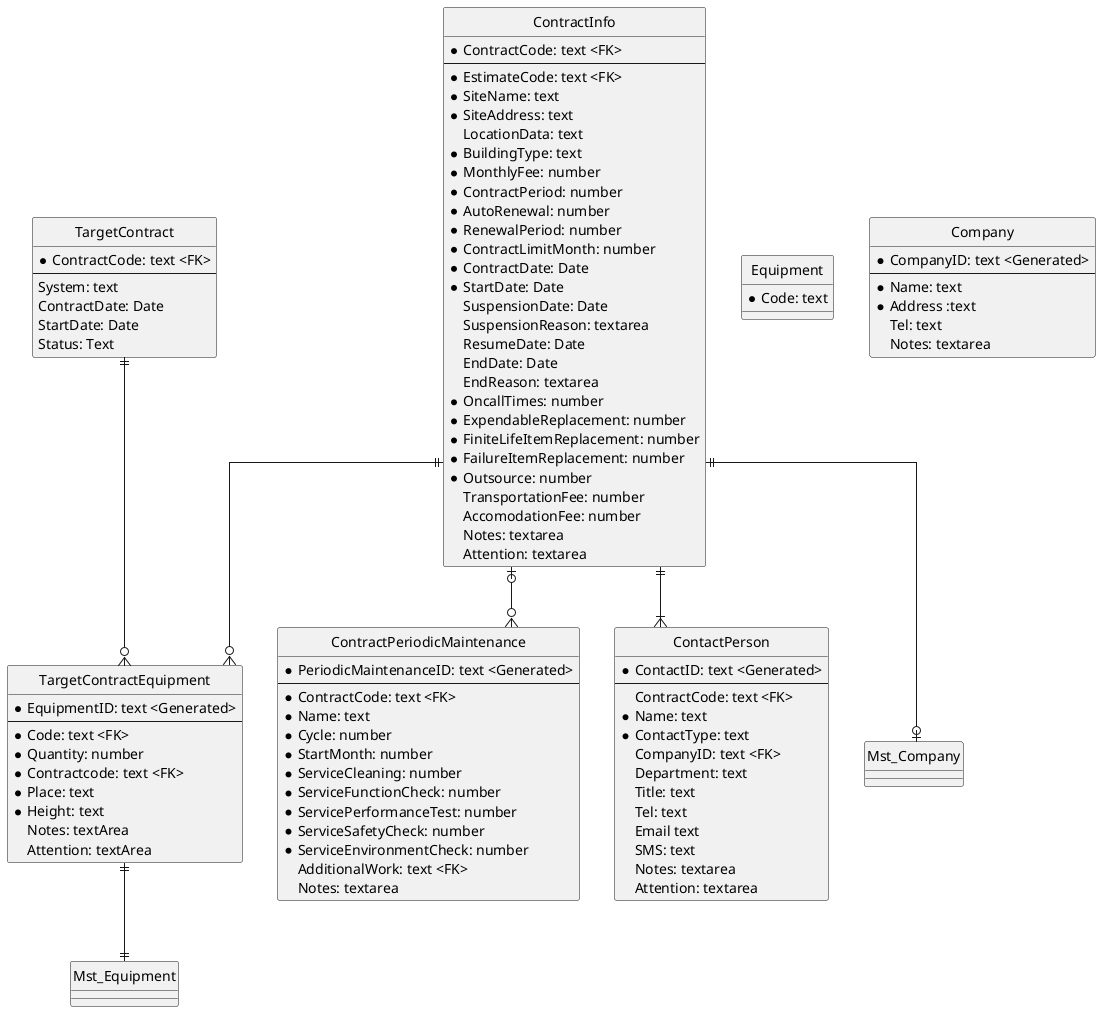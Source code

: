 @startuml
hide circle
skinparam linetype ortho

entity ContractInfo {
    * ContractCode: text <FK>
    --
    * EstimateCode: text <FK>
    * SiteName: text
    * SiteAddress: text
    LocationData: text
    * BuildingType: text
    * MonthlyFee: number
    * ContractPeriod: number
    * AutoRenewal: number
    * RenewalPeriod: number
    * ContractLimitMonth: number
    * ContractDate: Date
    * StartDate: Date
    SuspensionDate: Date
    SuspensionReason: textarea
    ResumeDate: Date
    EndDate: Date
    EndReason: textarea
    * OncallTimes: number
    * ExpendableReplacement: number
    * FiniteLifeItemReplacement: number
    * FailureItemReplacement: number
    * Outsource: number
    TransportationFee: number
    AccomodationFee: number
    Notes: textarea
    Attention: textarea
}
' BuildingType: Office/ Factory/ Warehouse/ House/ Apartment/ Office building/ Store/ .. 
entity TargetContract {
    * ContractCode: text <FK>
    --
    System: text
    ContractDate: Date
    StartDate: Date
    Status: Text
}
' for demo, actually use CMS of each company.
entity TargetContractEquipment {
    * EquipmentID: text <Generated>
    --
    * Code: text <FK>
    * Quantity: number
    * Contractcode: text <FK>
    * Place: text
    * Height: text
    Notes: textArea
    Attention: textArea
}
' Height: Normal height/ Airial work platform/ Airial Work vehicle
entity ContractPeriodicMaintenance {
    * PeriodicMaintenanceID: text <Generated>
    --
    * ContractCode: text <FK>
    * Name: text
    * Cycle: number
    * StartMonth: number
    * ServiceCleaning: number
    * ServiceFunctionCheck: number
    * ServicePerformanceTest: number
    * ServiceSafetyCheck: number
    * ServiceEnvironmentCheck: number
    AdditionalWork: text <FK>
    Notes: textarea
}
' AdditionalWork: array of CheckStandardID
entity Equipment {
    * Code: text
}
entity ContactPerson {
    * ContactID: text <Generated>
    --
    ContractCode: text <FK>
    * Name: text
    * ContactType: text
    CompanyID: text <FK>
    Department: text
    Title: text
    Tel: text
    Email text
    SMS: text
    Notes: textarea
    Attention: textarea
}
' ContactType: Contract/ Emergency/ Appointment/ Habitant/ Security/ Employee
entity Company {
    * CompanyID: text <Generated>
    --
    * Name: text
    * Address :text
    Tel: text
    Notes: textarea
}

ContractInfo ||--o{ TargetContractEquipment
ContractInfo ||--o| Mst_Company
ContractInfo |o--o{ ContractPeriodicMaintenance
ContractInfo ||--|{ ContactPerson
TargetContract ||--o{ TargetContractEquipment
TargetContractEquipment ||--|| Mst_Equipment
@enduml